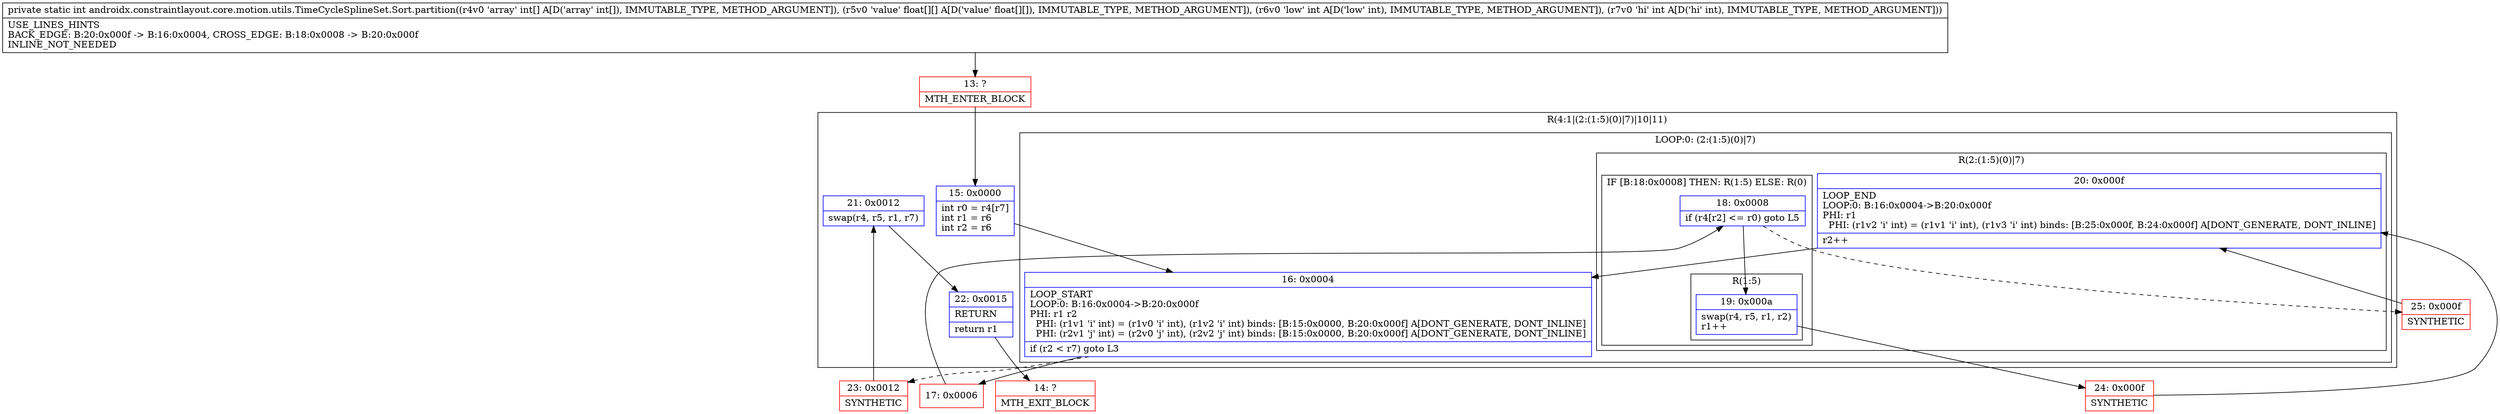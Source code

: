 digraph "CFG forandroidx.constraintlayout.core.motion.utils.TimeCycleSplineSet.Sort.partition([I[[FII)I" {
subgraph cluster_Region_2090597438 {
label = "R(4:1|(2:(1:5)(0)|7)|10|11)";
node [shape=record,color=blue];
Node_15 [shape=record,label="{15\:\ 0x0000|int r0 = r4[r7]\lint r1 = r6\lint r2 = r6\l}"];
subgraph cluster_LoopRegion_1928049192 {
label = "LOOP:0: (2:(1:5)(0)|7)";
node [shape=record,color=blue];
Node_16 [shape=record,label="{16\:\ 0x0004|LOOP_START\lLOOP:0: B:16:0x0004\-\>B:20:0x000f\lPHI: r1 r2 \l  PHI: (r1v1 'i' int) = (r1v0 'i' int), (r1v2 'i' int) binds: [B:15:0x0000, B:20:0x000f] A[DONT_GENERATE, DONT_INLINE]\l  PHI: (r2v1 'j' int) = (r2v0 'j' int), (r2v2 'j' int) binds: [B:15:0x0000, B:20:0x000f] A[DONT_GENERATE, DONT_INLINE]\l|if (r2 \< r7) goto L3\l}"];
subgraph cluster_Region_1370675783 {
label = "R(2:(1:5)(0)|7)";
node [shape=record,color=blue];
subgraph cluster_IfRegion_915665068 {
label = "IF [B:18:0x0008] THEN: R(1:5) ELSE: R(0)";
node [shape=record,color=blue];
Node_18 [shape=record,label="{18\:\ 0x0008|if (r4[r2] \<= r0) goto L5\l}"];
subgraph cluster_Region_348404852 {
label = "R(1:5)";
node [shape=record,color=blue];
Node_19 [shape=record,label="{19\:\ 0x000a|swap(r4, r5, r1, r2)\lr1++\l}"];
}
subgraph cluster_Region_275640782 {
label = "R(0)";
node [shape=record,color=blue];
}
}
Node_20 [shape=record,label="{20\:\ 0x000f|LOOP_END\lLOOP:0: B:16:0x0004\-\>B:20:0x000f\lPHI: r1 \l  PHI: (r1v2 'i' int) = (r1v1 'i' int), (r1v3 'i' int) binds: [B:25:0x000f, B:24:0x000f] A[DONT_GENERATE, DONT_INLINE]\l|r2++\l}"];
}
}
Node_21 [shape=record,label="{21\:\ 0x0012|swap(r4, r5, r1, r7)\l}"];
Node_22 [shape=record,label="{22\:\ 0x0015|RETURN\l|return r1\l}"];
}
Node_13 [shape=record,color=red,label="{13\:\ ?|MTH_ENTER_BLOCK\l}"];
Node_17 [shape=record,color=red,label="{17\:\ 0x0006}"];
Node_24 [shape=record,color=red,label="{24\:\ 0x000f|SYNTHETIC\l}"];
Node_25 [shape=record,color=red,label="{25\:\ 0x000f|SYNTHETIC\l}"];
Node_23 [shape=record,color=red,label="{23\:\ 0x0012|SYNTHETIC\l}"];
Node_14 [shape=record,color=red,label="{14\:\ ?|MTH_EXIT_BLOCK\l}"];
MethodNode[shape=record,label="{private static int androidx.constraintlayout.core.motion.utils.TimeCycleSplineSet.Sort.partition((r4v0 'array' int[] A[D('array' int[]), IMMUTABLE_TYPE, METHOD_ARGUMENT]), (r5v0 'value' float[][] A[D('value' float[][]), IMMUTABLE_TYPE, METHOD_ARGUMENT]), (r6v0 'low' int A[D('low' int), IMMUTABLE_TYPE, METHOD_ARGUMENT]), (r7v0 'hi' int A[D('hi' int), IMMUTABLE_TYPE, METHOD_ARGUMENT]))  | USE_LINES_HINTS\lBACK_EDGE: B:20:0x000f \-\> B:16:0x0004, CROSS_EDGE: B:18:0x0008 \-\> B:20:0x000f\lINLINE_NOT_NEEDED\l}"];
MethodNode -> Node_13;Node_15 -> Node_16;
Node_16 -> Node_17;
Node_16 -> Node_23[style=dashed];
Node_18 -> Node_19;
Node_18 -> Node_25[style=dashed];
Node_19 -> Node_24;
Node_20 -> Node_16;
Node_21 -> Node_22;
Node_22 -> Node_14;
Node_13 -> Node_15;
Node_17 -> Node_18;
Node_24 -> Node_20;
Node_25 -> Node_20;
Node_23 -> Node_21;
}

